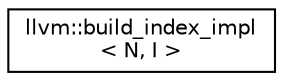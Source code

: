 digraph "Graphical Class Hierarchy"
{
  edge [fontname="Helvetica",fontsize="10",labelfontname="Helvetica",labelfontsize="10"];
  node [fontname="Helvetica",fontsize="10",shape=record];
  rankdir="LR";
  Node1 [label="llvm::build_index_impl\l\< N, I \>",height=0.2,width=0.4,color="black", fillcolor="white", style="filled",URL="$structllvm_1_1build__index__impl.html"];
}
